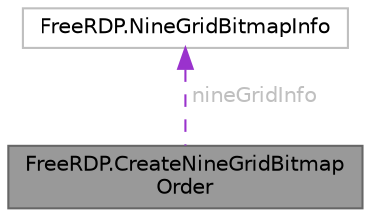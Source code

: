digraph "FreeRDP.CreateNineGridBitmapOrder"
{
 // LATEX_PDF_SIZE
  bgcolor="transparent";
  edge [fontname=Helvetica,fontsize=10,labelfontname=Helvetica,labelfontsize=10];
  node [fontname=Helvetica,fontsize=10,shape=box,height=0.2,width=0.4];
  Node1 [id="Node000001",label="FreeRDP.CreateNineGridBitmap\lOrder",height=0.2,width=0.4,color="gray40", fillcolor="grey60", style="filled", fontcolor="black",tooltip=" "];
  Node2 -> Node1 [id="edge1_Node000001_Node000002",dir="back",color="darkorchid3",style="dashed",tooltip=" ",label=" nineGridInfo",fontcolor="grey" ];
  Node2 [id="Node000002",label="FreeRDP.NineGridBitmapInfo",height=0.2,width=0.4,color="grey75", fillcolor="white", style="filled",URL="$struct_free_r_d_p_1_1_nine_grid_bitmap_info.html",tooltip=" "];
}
